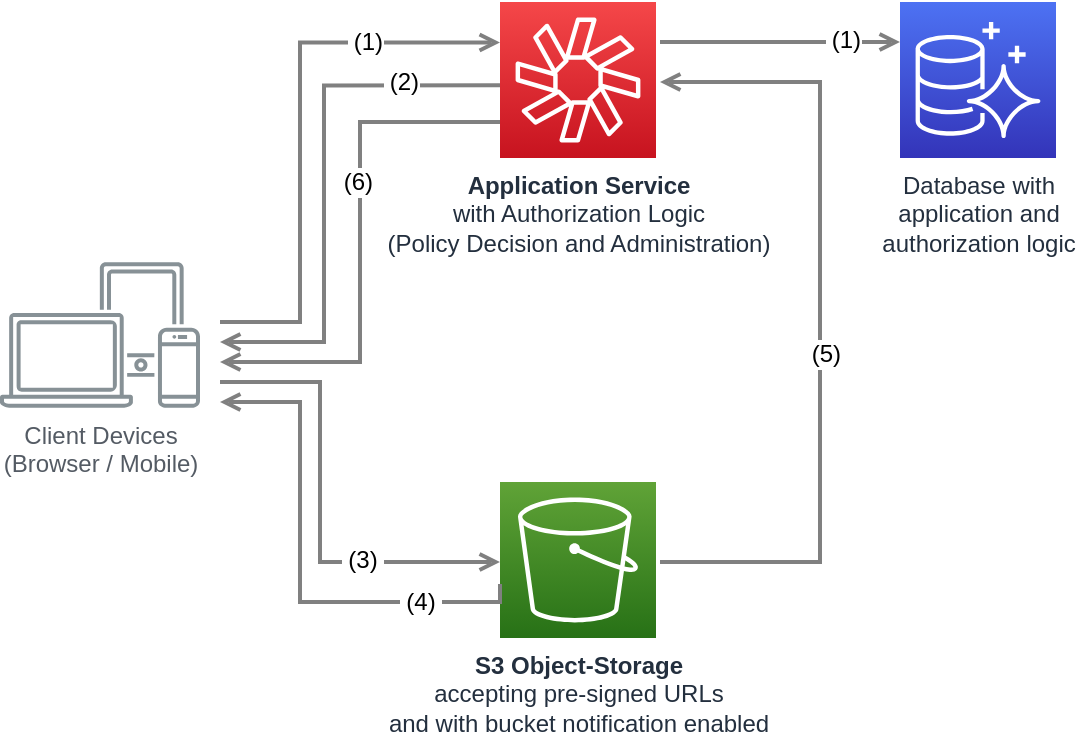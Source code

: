 <mxfile version="12.1.3" type="device" pages="1"><diagram id="Ht1M8jgEwFfnCIfOTk4-" name="Page-1"><mxGraphModel dx="674" dy="359" grid="1" gridSize="10" guides="1" tooltips="1" connect="1" arrows="1" fold="1" page="1" pageScale="1" pageWidth="1169" pageHeight="827" math="0" shadow="0"><root><mxCell id="0"/><mxCell id="1" parent="0"/><mxCell id="UEzPUAAOIrF-is8g5C7q-124" style="edgeStyle=orthogonalEdgeStyle;rounded=0;orthogonalLoop=1;jettySize=auto;html=1;startArrow=none;startFill=0;endArrow=open;endFill=0;strokeWidth=2;strokeColor=#808080;entryX=0;entryY=0.26;entryDx=0;entryDy=0;entryPerimeter=0;" parent="1" target="sln3ufetY1z4P9S2sXy1-1" edge="1"><mxGeometry relative="1" as="geometry"><Array as="points"><mxPoint x="300" y="240"/><mxPoint x="300" y="100"/></Array><mxPoint x="260" y="240" as="sourcePoint"/><mxPoint x="362" y="100.5" as="targetPoint"/></mxGeometry></mxCell><mxCell id="sln3ufetY1z4P9S2sXy1-11" value="&amp;nbsp;(1) " style="text;html=1;resizable=0;points=[];align=center;verticalAlign=middle;labelBackgroundColor=#ffffff;" vertex="1" connectable="0" parent="UEzPUAAOIrF-is8g5C7q-124"><mxGeometry x="0.512" y="1" relative="1" as="geometry"><mxPoint as="offset"/></mxGeometry></mxCell><mxCell id="UEzPUAAOIrF-is8g5C7q-127" style="edgeStyle=orthogonalEdgeStyle;rounded=0;orthogonalLoop=1;jettySize=auto;html=1;startArrow=none;startFill=0;endArrow=open;endFill=0;strokeWidth=2;strokeColor=#808080;" parent="1" edge="1"><mxGeometry relative="1" as="geometry"><Array as="points"><mxPoint x="310" y="270"/><mxPoint x="310" y="360"/></Array><mxPoint x="260" y="270" as="sourcePoint"/><mxPoint x="400" y="360" as="targetPoint"/></mxGeometry></mxCell><mxCell id="sln3ufetY1z4P9S2sXy1-13" value="&amp;nbsp;(3)&amp;nbsp; " style="text;html=1;resizable=0;points=[];align=center;verticalAlign=middle;labelBackgroundColor=#ffffff;" vertex="1" connectable="0" parent="UEzPUAAOIrF-is8g5C7q-127"><mxGeometry x="0.333" y="1" relative="1" as="geometry"><mxPoint x="7" y="-0.5" as="offset"/></mxGeometry></mxCell><mxCell id="UEzPUAAOIrF-is8g5C7q-139" style="edgeStyle=orthogonalEdgeStyle;rounded=0;orthogonalLoop=1;jettySize=auto;html=1;startArrow=open;startFill=0;endArrow=none;endFill=0;strokeWidth=2;strokeColor=#808080;entryX=0;entryY=0.534;entryDx=0;entryDy=0;entryPerimeter=0;" parent="1" target="sln3ufetY1z4P9S2sXy1-1" edge="1"><mxGeometry relative="1" as="geometry"><mxPoint x="260" y="250" as="sourcePoint"/><mxPoint x="360" y="122" as="targetPoint"/><Array as="points"><mxPoint x="260" y="250"/><mxPoint x="312" y="250"/><mxPoint x="312" y="122"/></Array></mxGeometry></mxCell><mxCell id="sln3ufetY1z4P9S2sXy1-12" value="&amp;nbsp;(2) " style="text;html=1;resizable=0;points=[];align=center;verticalAlign=middle;labelBackgroundColor=#ffffff;" vertex="1" connectable="0" parent="UEzPUAAOIrF-is8g5C7q-139"><mxGeometry x="0.517" y="-3" relative="1" as="geometry"><mxPoint x="15" y="-4.5" as="offset"/></mxGeometry></mxCell><mxCell id="UEzPUAAOIrF-is8g5C7q-116" value="&lt;b&gt;S3 Object-Storage&lt;/b&gt;&lt;br&gt;accepting pre-signed URLs&lt;br&gt;and with bucket notification enabled" style="outlineConnect=0;fontColor=#232F3E;gradientColor=#60A337;gradientDirection=north;fillColor=#277116;strokeColor=#ffffff;dashed=0;verticalLabelPosition=bottom;verticalAlign=top;align=center;html=1;fontSize=12;fontStyle=0;aspect=fixed;shape=mxgraph.aws4.resourceIcon;resIcon=mxgraph.aws4.s3;labelBackgroundColor=#ffffff;" parent="1" vertex="1"><mxGeometry x="400.0" y="320" width="78" height="78" as="geometry"/></mxCell><mxCell id="sln3ufetY1z4P9S2sXy1-1" value="&lt;b&gt;Application Service&lt;/b&gt;&lt;br&gt;with Authorization Logic&lt;br&gt;(Policy Decision and Administration)" style="outlineConnect=0;fontColor=#232F3E;gradientColor=#F54749;gradientDirection=north;fillColor=#C7131F;strokeColor=#ffffff;dashed=0;verticalLabelPosition=bottom;verticalAlign=top;align=center;html=1;fontSize=12;fontStyle=0;aspect=fixed;shape=mxgraph.aws4.resourceIcon;resIcon=mxgraph.aws4.chime;" vertex="1" parent="1"><mxGeometry x="400" y="80" width="78" height="78" as="geometry"/></mxCell><mxCell id="sln3ufetY1z4P9S2sXy1-4" value="Client Devices&lt;br&gt;(Browser / Mobile)" style="outlineConnect=0;gradientColor=none;fontColor=#545B64;strokeColor=none;fillColor=#879196;dashed=0;verticalLabelPosition=bottom;verticalAlign=top;align=center;html=1;fontSize=12;fontStyle=0;aspect=fixed;shape=mxgraph.aws4.illustration_devices;pointerEvents=1" vertex="1" parent="1"><mxGeometry x="150" y="210" width="100" height="73" as="geometry"/></mxCell><mxCell id="sln3ufetY1z4P9S2sXy1-10" style="edgeStyle=orthogonalEdgeStyle;rounded=0;orthogonalLoop=1;jettySize=auto;html=1;startArrow=none;startFill=0;endArrow=open;endFill=0;strokeWidth=2;strokeColor=#808080;" edge="1" parent="1"><mxGeometry relative="1" as="geometry"><Array as="points"><mxPoint x="560" y="360"/><mxPoint x="560" y="120"/></Array><mxPoint x="480" y="360" as="sourcePoint"/><mxPoint x="480" y="120" as="targetPoint"/></mxGeometry></mxCell><mxCell id="sln3ufetY1z4P9S2sXy1-14" value="&amp;nbsp;(5) " style="text;html=1;resizable=0;points=[];align=center;verticalAlign=middle;labelBackgroundColor=#ffffff;" vertex="1" connectable="0" parent="sln3ufetY1z4P9S2sXy1-10"><mxGeometry x="-0.079" y="-1" relative="1" as="geometry"><mxPoint as="offset"/></mxGeometry></mxCell><mxCell id="sln3ufetY1z4P9S2sXy1-15" style="edgeStyle=orthogonalEdgeStyle;rounded=0;orthogonalLoop=1;jettySize=auto;html=1;startArrow=open;startFill=0;endArrow=none;endFill=0;strokeWidth=2;strokeColor=#808080;" edge="1" parent="1"><mxGeometry relative="1" as="geometry"><Array as="points"><mxPoint x="300" y="280"/><mxPoint x="300" y="380"/><mxPoint x="400" y="380"/></Array><mxPoint x="260" y="280" as="sourcePoint"/><mxPoint x="400" y="371" as="targetPoint"/></mxGeometry></mxCell><mxCell id="sln3ufetY1z4P9S2sXy1-16" value="&amp;nbsp;(4)&amp;nbsp; " style="text;html=1;resizable=0;points=[];align=center;verticalAlign=middle;labelBackgroundColor=#ffffff;" vertex="1" connectable="0" parent="sln3ufetY1z4P9S2sXy1-15"><mxGeometry x="0.333" y="1" relative="1" as="geometry"><mxPoint x="34" y="0.5" as="offset"/></mxGeometry></mxCell><mxCell id="sln3ufetY1z4P9S2sXy1-17" style="edgeStyle=orthogonalEdgeStyle;rounded=0;orthogonalLoop=1;jettySize=auto;html=1;startArrow=open;startFill=0;endArrow=none;endFill=0;strokeWidth=2;strokeColor=#808080;" edge="1" parent="1"><mxGeometry relative="1" as="geometry"><mxPoint x="260" y="260" as="sourcePoint"/><mxPoint x="400" y="140" as="targetPoint"/><Array as="points"><mxPoint x="330" y="260"/><mxPoint x="330" y="140"/></Array></mxGeometry></mxCell><mxCell id="sln3ufetY1z4P9S2sXy1-18" value="&amp;nbsp;(6) " style="text;html=1;resizable=0;points=[];align=center;verticalAlign=middle;labelBackgroundColor=#ffffff;" vertex="1" connectable="0" parent="sln3ufetY1z4P9S2sXy1-17"><mxGeometry x="0.517" y="-3" relative="1" as="geometry"><mxPoint x="-10" y="26.5" as="offset"/></mxGeometry></mxCell><mxCell id="sln3ufetY1z4P9S2sXy1-19" value="Database with&lt;br&gt;application and&lt;br&gt;authorization logic" style="outlineConnect=0;fontColor=#232F3E;gradientColor=#4D72F3;gradientDirection=north;fillColor=#3334B9;strokeColor=#ffffff;dashed=0;verticalLabelPosition=bottom;verticalAlign=top;align=center;html=1;fontSize=12;fontStyle=0;aspect=fixed;shape=mxgraph.aws4.resourceIcon;resIcon=mxgraph.aws4.aurora;" vertex="1" parent="1"><mxGeometry x="600" y="80" width="78" height="78" as="geometry"/></mxCell><mxCell id="sln3ufetY1z4P9S2sXy1-20" style="rounded=0;orthogonalLoop=1;jettySize=auto;html=1;startArrow=none;startFill=0;endArrow=open;endFill=0;strokeWidth=2;strokeColor=#808080;" edge="1" parent="1"><mxGeometry relative="1" as="geometry"><mxPoint x="480" y="100" as="sourcePoint"/><mxPoint x="600" y="100" as="targetPoint"/></mxGeometry></mxCell><mxCell id="sln3ufetY1z4P9S2sXy1-21" value="&amp;nbsp;(1) " style="text;html=1;resizable=0;points=[];align=center;verticalAlign=middle;labelBackgroundColor=#ffffff;" vertex="1" connectable="0" parent="sln3ufetY1z4P9S2sXy1-20"><mxGeometry x="0.512" y="1" relative="1" as="geometry"><mxPoint as="offset"/></mxGeometry></mxCell></root></mxGraphModel></diagram></mxfile>